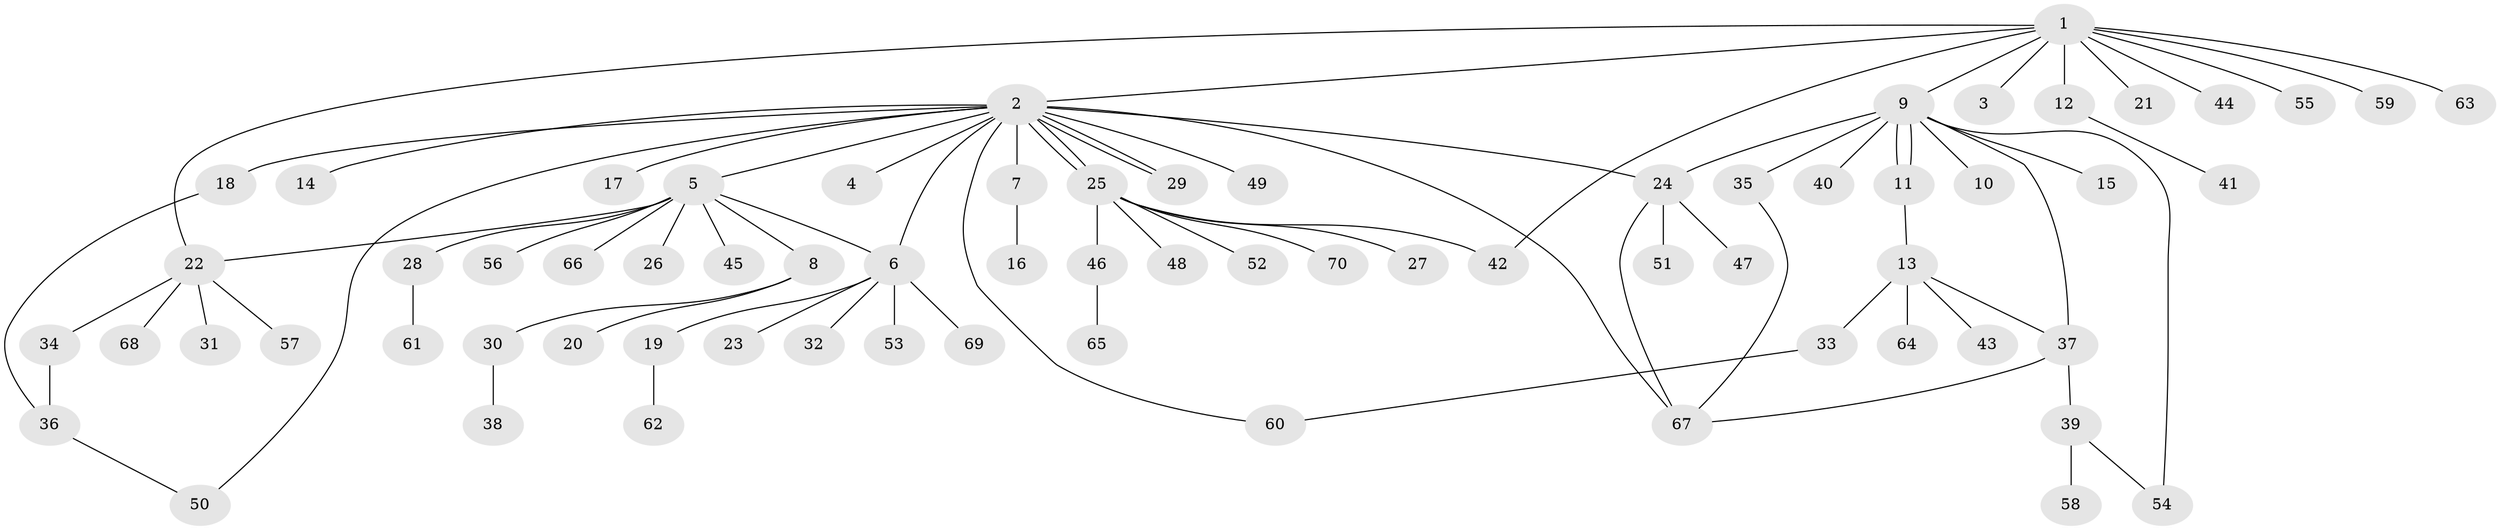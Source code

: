 // coarse degree distribution, {10: 0.017857142857142856, 16: 0.017857142857142856, 1: 0.5892857142857143, 13: 0.017857142857142856, 7: 0.03571428571428571, 2: 0.17857142857142858, 9: 0.017857142857142856, 3: 0.05357142857142857, 4: 0.07142857142857142}
// Generated by graph-tools (version 1.1) at 2025/51/02/27/25 19:51:56]
// undirected, 70 vertices, 84 edges
graph export_dot {
graph [start="1"]
  node [color=gray90,style=filled];
  1;
  2;
  3;
  4;
  5;
  6;
  7;
  8;
  9;
  10;
  11;
  12;
  13;
  14;
  15;
  16;
  17;
  18;
  19;
  20;
  21;
  22;
  23;
  24;
  25;
  26;
  27;
  28;
  29;
  30;
  31;
  32;
  33;
  34;
  35;
  36;
  37;
  38;
  39;
  40;
  41;
  42;
  43;
  44;
  45;
  46;
  47;
  48;
  49;
  50;
  51;
  52;
  53;
  54;
  55;
  56;
  57;
  58;
  59;
  60;
  61;
  62;
  63;
  64;
  65;
  66;
  67;
  68;
  69;
  70;
  1 -- 2;
  1 -- 3;
  1 -- 9;
  1 -- 12;
  1 -- 21;
  1 -- 22;
  1 -- 42;
  1 -- 44;
  1 -- 55;
  1 -- 59;
  1 -- 63;
  2 -- 4;
  2 -- 5;
  2 -- 6;
  2 -- 7;
  2 -- 14;
  2 -- 17;
  2 -- 18;
  2 -- 24;
  2 -- 25;
  2 -- 25;
  2 -- 29;
  2 -- 29;
  2 -- 49;
  2 -- 50;
  2 -- 60;
  2 -- 67;
  5 -- 6;
  5 -- 8;
  5 -- 22;
  5 -- 26;
  5 -- 28;
  5 -- 45;
  5 -- 56;
  5 -- 66;
  6 -- 19;
  6 -- 23;
  6 -- 32;
  6 -- 53;
  6 -- 69;
  7 -- 16;
  8 -- 20;
  8 -- 30;
  9 -- 10;
  9 -- 11;
  9 -- 11;
  9 -- 15;
  9 -- 24;
  9 -- 35;
  9 -- 37;
  9 -- 40;
  9 -- 54;
  11 -- 13;
  12 -- 41;
  13 -- 33;
  13 -- 37;
  13 -- 43;
  13 -- 64;
  18 -- 36;
  19 -- 62;
  22 -- 31;
  22 -- 34;
  22 -- 57;
  22 -- 68;
  24 -- 47;
  24 -- 51;
  24 -- 67;
  25 -- 27;
  25 -- 42;
  25 -- 46;
  25 -- 48;
  25 -- 52;
  25 -- 70;
  28 -- 61;
  30 -- 38;
  33 -- 60;
  34 -- 36;
  35 -- 67;
  36 -- 50;
  37 -- 39;
  37 -- 67;
  39 -- 54;
  39 -- 58;
  46 -- 65;
}
